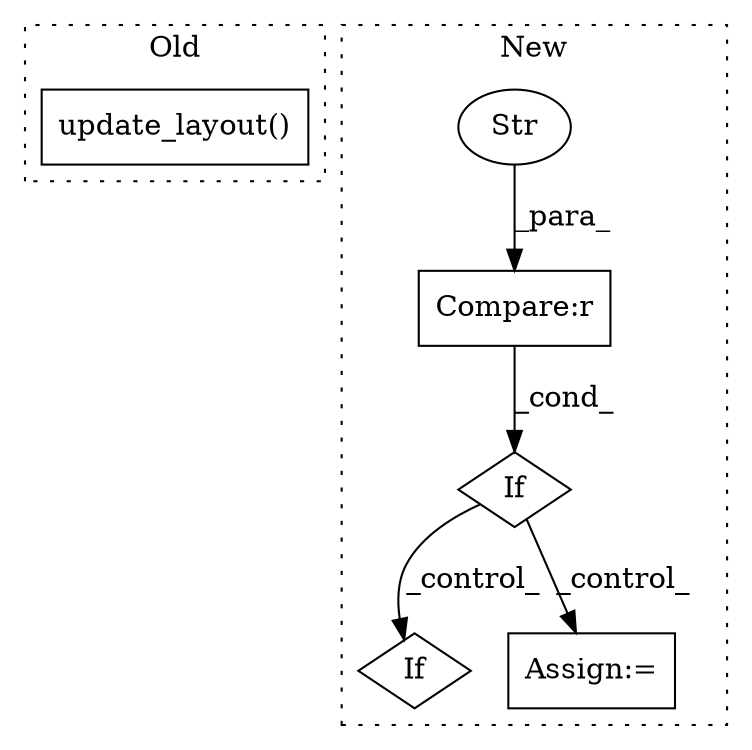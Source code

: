 digraph G {
subgraph cluster0 {
1 [label="update_layout()" a="75" s="9524,9548" l="18,1" shape="box"];
label = "Old";
style="dotted";
}
subgraph cluster1 {
2 [label="If" a="96" s="8204" l="3" shape="diamond"];
3 [label="Compare:r" a="40" s="8207" l="37" shape="box"];
4 [label="If" a="96" s="8334" l="0" shape="diamond"];
5 [label="Assign:=" a="68" s="8286" l="3" shape="box"];
6 [label="Str" a="66" s="8229" l="15" shape="ellipse"];
label = "New";
style="dotted";
}
2 -> 4 [label="_control_"];
2 -> 5 [label="_control_"];
3 -> 2 [label="_cond_"];
6 -> 3 [label="_para_"];
}